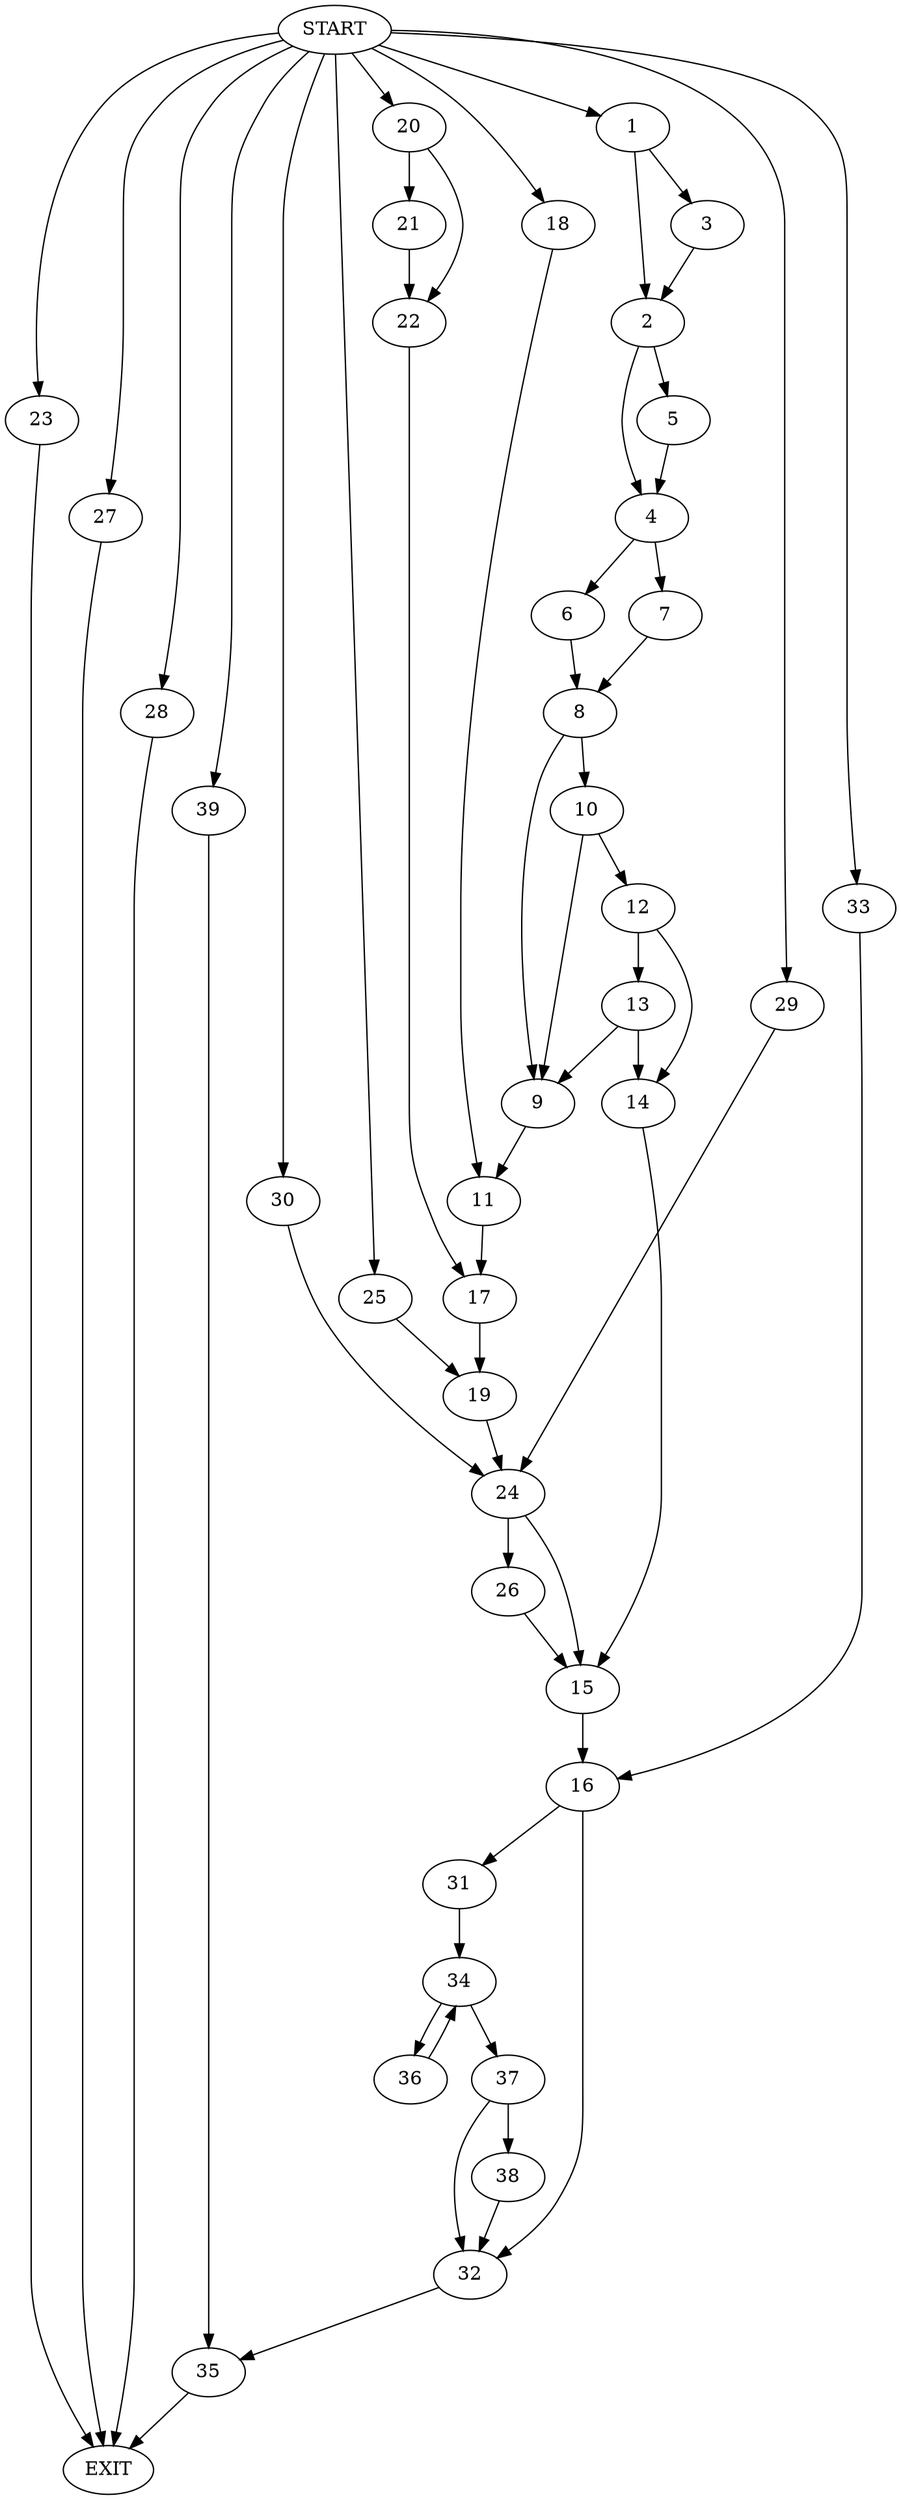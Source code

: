 digraph {
0 [label="START"]
40 [label="EXIT"]
0 -> 1
1 -> 2
1 -> 3
3 -> 2
2 -> 4
2 -> 5
4 -> 6
4 -> 7
5 -> 4
6 -> 8
7 -> 8
8 -> 9
8 -> 10
9 -> 11
10 -> 9
10 -> 12
12 -> 13
12 -> 14
13 -> 9
13 -> 14
14 -> 15
15 -> 16
11 -> 17
0 -> 18
18 -> 11
17 -> 19
0 -> 20
20 -> 21
20 -> 22
21 -> 22
22 -> 17
0 -> 23
23 -> 40
19 -> 24
0 -> 25
25 -> 19
24 -> 26
24 -> 15
0 -> 27
27 -> 40
0 -> 28
28 -> 40
0 -> 29
29 -> 24
0 -> 30
30 -> 24
26 -> 15
16 -> 31
16 -> 32
0 -> 33
33 -> 16
31 -> 34
32 -> 35
34 -> 36
34 -> 37
36 -> 34
37 -> 32
37 -> 38
38 -> 32
35 -> 40
0 -> 39
39 -> 35
}
